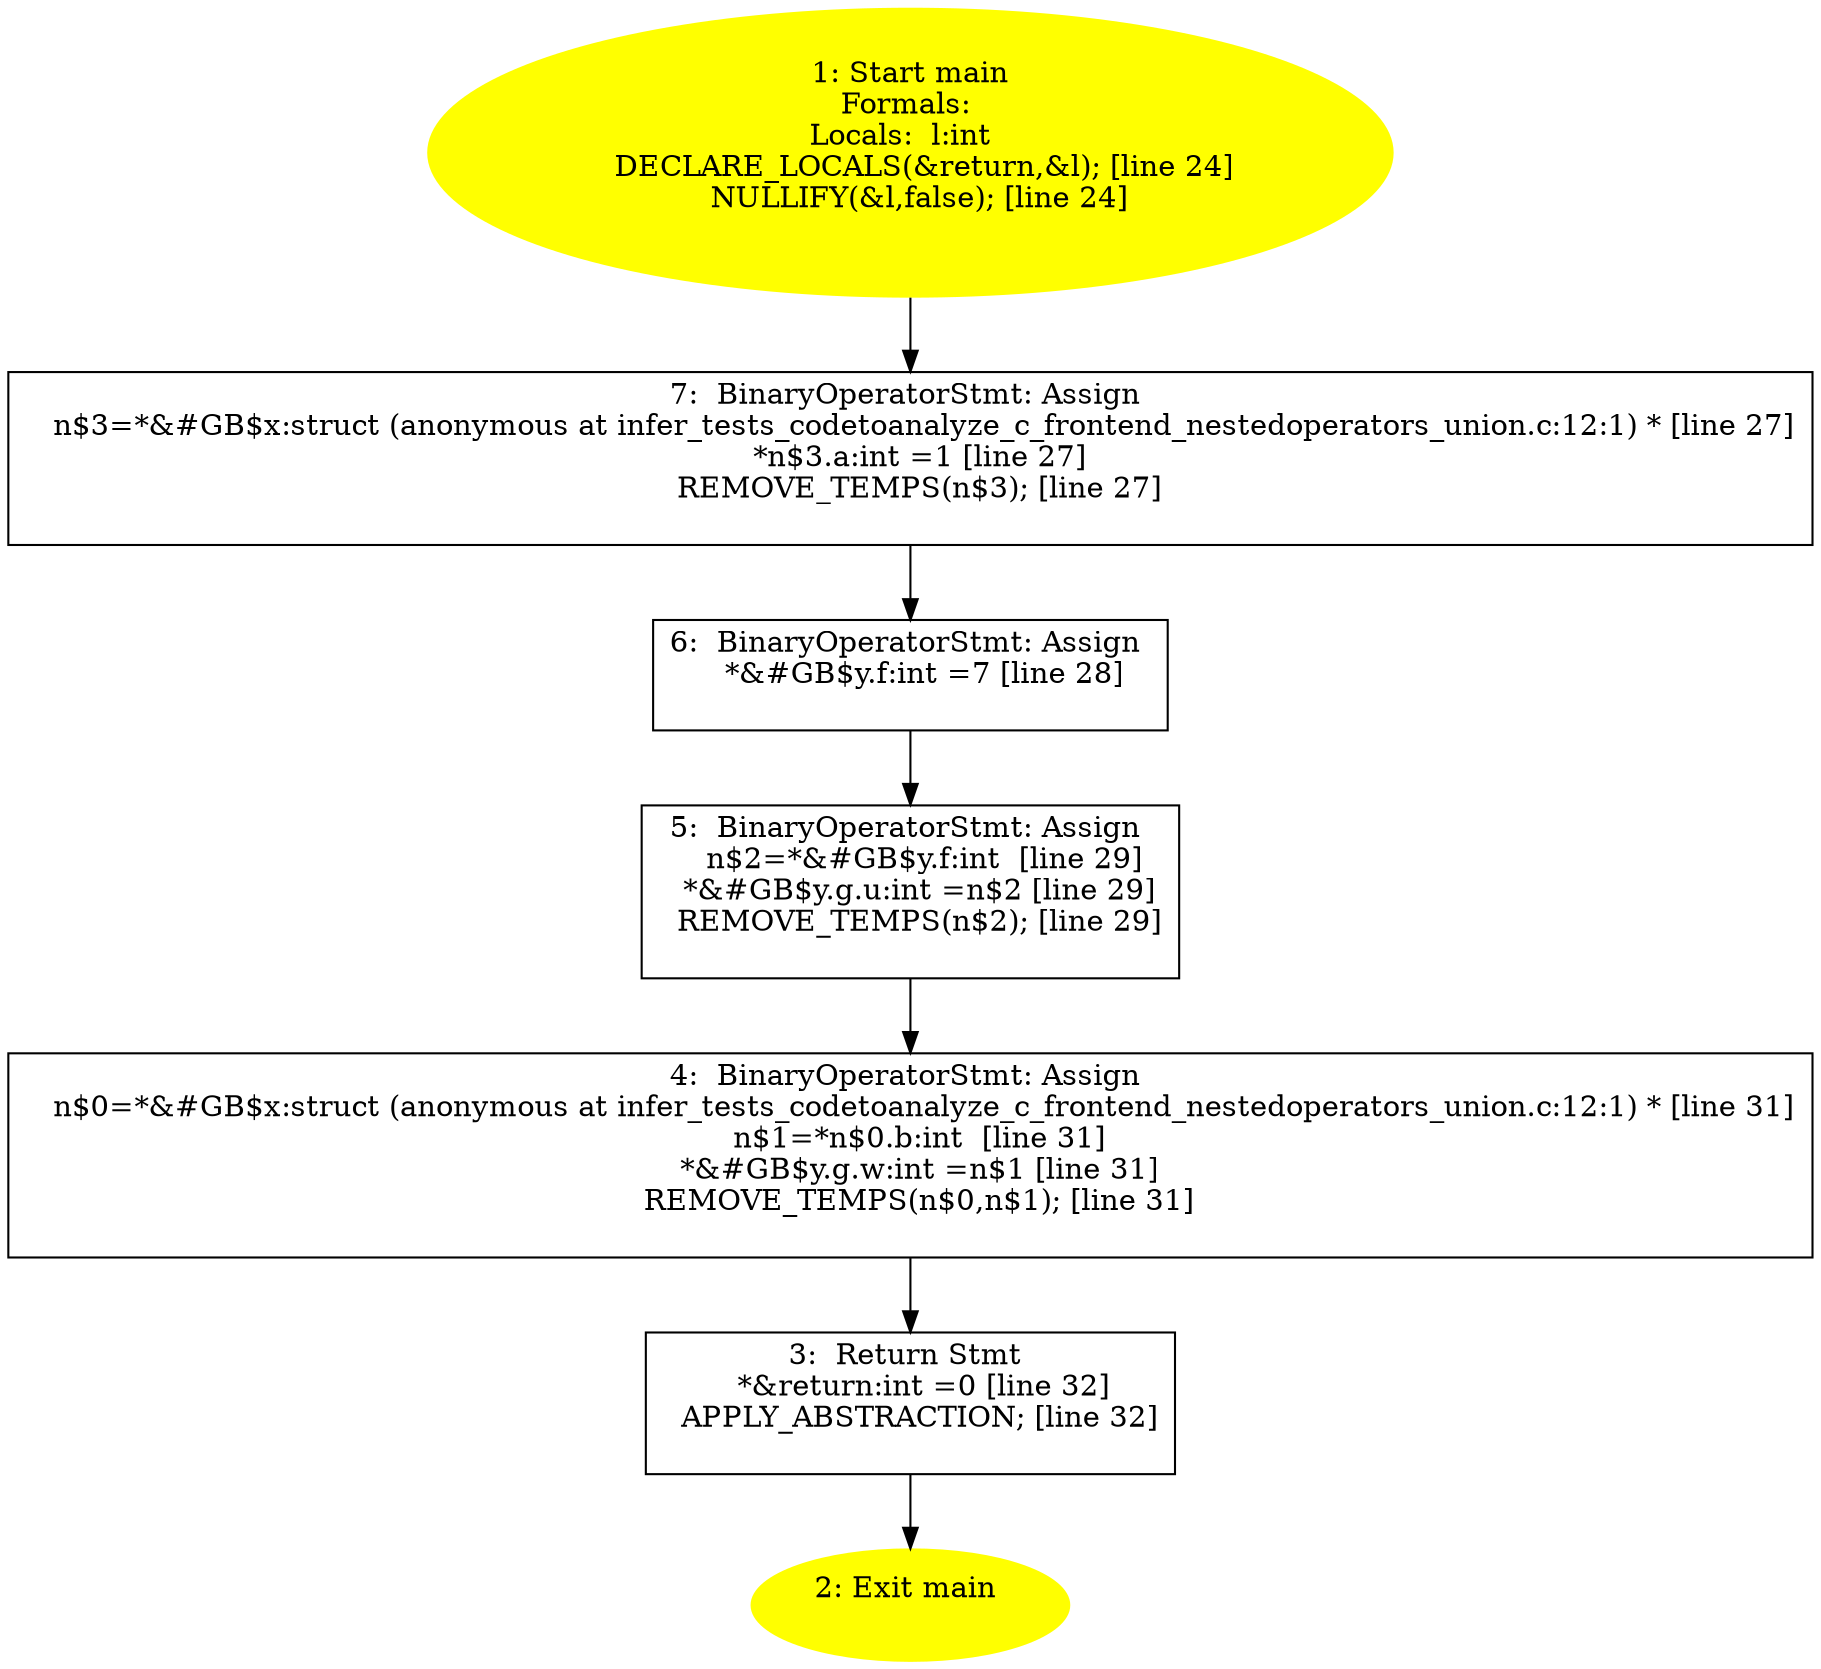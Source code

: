 digraph iCFG {
7 [label="7:  BinaryOperatorStmt: Assign \n   n$3=*&#GB$x:struct (anonymous at infer_tests_codetoanalyze_c_frontend_nestedoperators_union.c:12:1) * [line 27]\n  *n$3.a:int =1 [line 27]\n  REMOVE_TEMPS(n$3); [line 27]\n " shape="box"]
	

	 7 -> 6 ;
6 [label="6:  BinaryOperatorStmt: Assign \n   *&#GB$y.f:int =7 [line 28]\n " shape="box"]
	

	 6 -> 5 ;
5 [label="5:  BinaryOperatorStmt: Assign \n   n$2=*&#GB$y.f:int  [line 29]\n  *&#GB$y.g.u:int =n$2 [line 29]\n  REMOVE_TEMPS(n$2); [line 29]\n " shape="box"]
	

	 5 -> 4 ;
4 [label="4:  BinaryOperatorStmt: Assign \n   n$0=*&#GB$x:struct (anonymous at infer_tests_codetoanalyze_c_frontend_nestedoperators_union.c:12:1) * [line 31]\n  n$1=*n$0.b:int  [line 31]\n  *&#GB$y.g.w:int =n$1 [line 31]\n  REMOVE_TEMPS(n$0,n$1); [line 31]\n " shape="box"]
	

	 4 -> 3 ;
3 [label="3:  Return Stmt \n   *&return:int =0 [line 32]\n  APPLY_ABSTRACTION; [line 32]\n " shape="box"]
	

	 3 -> 2 ;
2 [label="2: Exit main \n  " color=yellow style=filled]
	

1 [label="1: Start main\nFormals: \nLocals:  l:int  \n   DECLARE_LOCALS(&return,&l); [line 24]\n  NULLIFY(&l,false); [line 24]\n " color=yellow style=filled]
	

	 1 -> 7 ;
}
